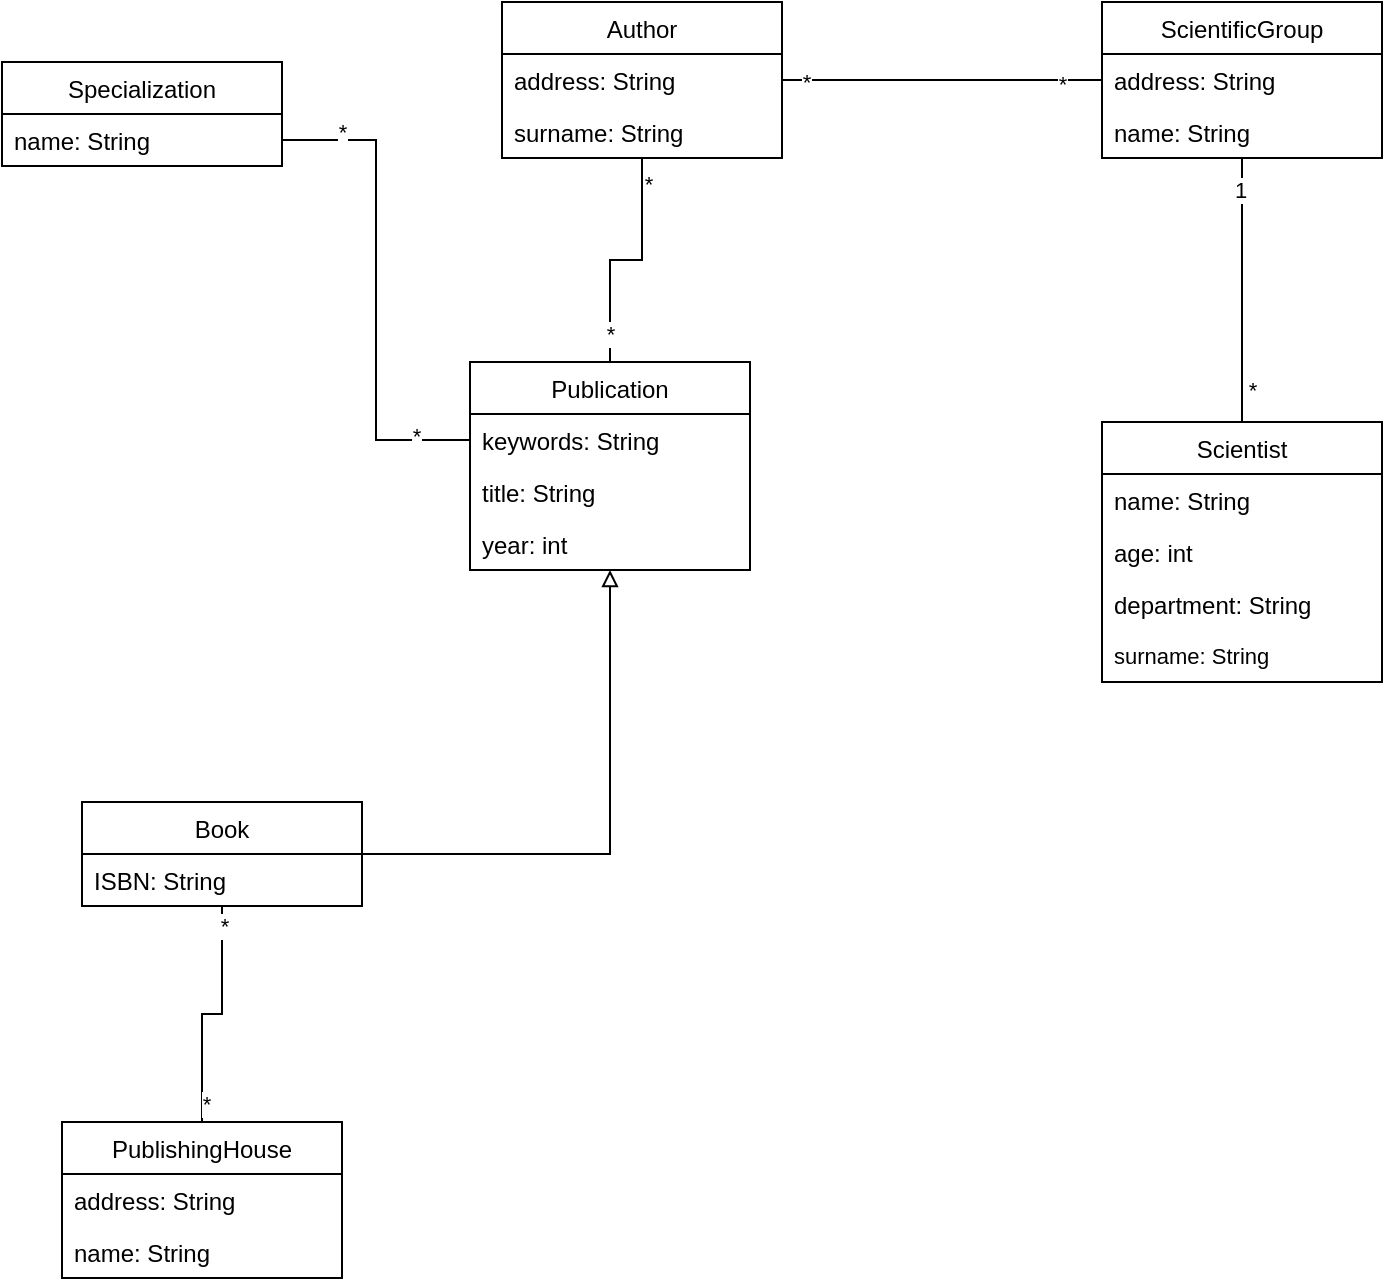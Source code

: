 <mxfile version="20.2.0" type="device"><diagram id="C5RBs43oDa-KdzZeNtuy" name="Page-1"><mxGraphModel dx="1784" dy="922" grid="1" gridSize="10" guides="1" tooltips="1" connect="1" arrows="1" fold="1" page="1" pageScale="1" pageWidth="827" pageHeight="1169" math="0" shadow="0"><root><mxCell id="WIyWlLk6GJQsqaUBKTNV-0"/><mxCell id="WIyWlLk6GJQsqaUBKTNV-1" parent="WIyWlLk6GJQsqaUBKTNV-0"/><mxCell id="pgno8IFPQTJ4bulIEo1s-76" style="edgeStyle=orthogonalEdgeStyle;shape=connector;rounded=0;orthogonalLoop=1;jettySize=auto;html=1;labelBackgroundColor=default;fontFamily=Helvetica;fontSize=11;fontColor=default;endArrow=none;endFill=0;strokeColor=default;" edge="1" parent="WIyWlLk6GJQsqaUBKTNV-1" source="pgno8IFPQTJ4bulIEo1s-36" target="pgno8IFPQTJ4bulIEo1s-40"><mxGeometry relative="1" as="geometry"/></mxCell><mxCell id="pgno8IFPQTJ4bulIEo1s-77" value="*" style="edgeLabel;html=1;align=center;verticalAlign=middle;resizable=0;points=[];fontSize=11;fontFamily=Helvetica;fontColor=default;" vertex="1" connectable="0" parent="pgno8IFPQTJ4bulIEo1s-76"><mxGeometry x="-0.849" y="-2" relative="1" as="geometry"><mxPoint as="offset"/></mxGeometry></mxCell><mxCell id="pgno8IFPQTJ4bulIEo1s-78" value="*" style="edgeLabel;html=1;align=center;verticalAlign=middle;resizable=0;points=[];fontSize=11;fontFamily=Helvetica;fontColor=default;" vertex="1" connectable="0" parent="pgno8IFPQTJ4bulIEo1s-76"><mxGeometry x="0.84" y="-1" relative="1" as="geometry"><mxPoint as="offset"/></mxGeometry></mxCell><mxCell id="pgno8IFPQTJ4bulIEo1s-36" value="PublishingHouse" style="swimlane;fontStyle=0;childLayout=stackLayout;horizontal=1;startSize=26;fillColor=none;horizontalStack=0;resizeParent=1;resizeParentMax=0;resizeLast=0;collapsible=1;marginBottom=0;" vertex="1" parent="WIyWlLk6GJQsqaUBKTNV-1"><mxGeometry x="70" y="890" width="140" height="78" as="geometry"/></mxCell><mxCell id="pgno8IFPQTJ4bulIEo1s-37" value="address: String" style="text;strokeColor=none;fillColor=none;align=left;verticalAlign=top;spacingLeft=4;spacingRight=4;overflow=hidden;rotatable=0;points=[[0,0.5],[1,0.5]];portConstraint=eastwest;" vertex="1" parent="pgno8IFPQTJ4bulIEo1s-36"><mxGeometry y="26" width="140" height="26" as="geometry"/></mxCell><mxCell id="pgno8IFPQTJ4bulIEo1s-38" value="name: String" style="text;strokeColor=none;fillColor=none;align=left;verticalAlign=top;spacingLeft=4;spacingRight=4;overflow=hidden;rotatable=0;points=[[0,0.5],[1,0.5]];portConstraint=eastwest;" vertex="1" parent="pgno8IFPQTJ4bulIEo1s-36"><mxGeometry y="52" width="140" height="26" as="geometry"/></mxCell><mxCell id="pgno8IFPQTJ4bulIEo1s-74" style="edgeStyle=orthogonalEdgeStyle;shape=connector;rounded=0;orthogonalLoop=1;jettySize=auto;html=1;labelBackgroundColor=default;fontFamily=Helvetica;fontSize=11;fontColor=default;endArrow=block;endFill=0;strokeColor=default;" edge="1" parent="WIyWlLk6GJQsqaUBKTNV-1" source="pgno8IFPQTJ4bulIEo1s-40" target="pgno8IFPQTJ4bulIEo1s-56"><mxGeometry relative="1" as="geometry"/></mxCell><mxCell id="pgno8IFPQTJ4bulIEo1s-40" value="Book" style="swimlane;fontStyle=0;childLayout=stackLayout;horizontal=1;startSize=26;fillColor=none;horizontalStack=0;resizeParent=1;resizeParentMax=0;resizeLast=0;collapsible=1;marginBottom=0;" vertex="1" parent="WIyWlLk6GJQsqaUBKTNV-1"><mxGeometry x="80" y="730" width="140" height="52" as="geometry"/></mxCell><mxCell id="pgno8IFPQTJ4bulIEo1s-41" value="ISBN: String" style="text;strokeColor=none;fillColor=none;align=left;verticalAlign=top;spacingLeft=4;spacingRight=4;overflow=hidden;rotatable=0;points=[[0,0.5],[1,0.5]];portConstraint=eastwest;" vertex="1" parent="pgno8IFPQTJ4bulIEo1s-40"><mxGeometry y="26" width="140" height="26" as="geometry"/></mxCell><mxCell id="pgno8IFPQTJ4bulIEo1s-68" style="edgeStyle=orthogonalEdgeStyle;shape=connector;rounded=0;orthogonalLoop=1;jettySize=auto;html=1;labelBackgroundColor=default;fontFamily=Helvetica;fontSize=11;fontColor=default;endArrow=none;endFill=0;strokeColor=default;" edge="1" parent="WIyWlLk6GJQsqaUBKTNV-1" source="pgno8IFPQTJ4bulIEo1s-44" target="pgno8IFPQTJ4bulIEo1s-52"><mxGeometry relative="1" as="geometry"/></mxCell><mxCell id="pgno8IFPQTJ4bulIEo1s-69" value="*" style="edgeLabel;html=1;align=center;verticalAlign=middle;resizable=0;points=[];fontSize=11;fontFamily=Helvetica;fontColor=default;" vertex="1" connectable="0" parent="pgno8IFPQTJ4bulIEo1s-68"><mxGeometry x="-0.752" y="2" relative="1" as="geometry"><mxPoint as="offset"/></mxGeometry></mxCell><mxCell id="pgno8IFPQTJ4bulIEo1s-70" value="*" style="edgeLabel;html=1;align=center;verticalAlign=middle;resizable=0;points=[];fontSize=11;fontFamily=Helvetica;fontColor=default;" vertex="1" connectable="0" parent="pgno8IFPQTJ4bulIEo1s-68"><mxGeometry x="0.854" y="1" relative="1" as="geometry"><mxPoint as="offset"/></mxGeometry></mxCell><mxCell id="pgno8IFPQTJ4bulIEo1s-44" value="ScientificGroup" style="swimlane;fontStyle=0;childLayout=stackLayout;horizontal=1;startSize=26;fillColor=none;horizontalStack=0;resizeParent=1;resizeParentMax=0;resizeLast=0;collapsible=1;marginBottom=0;" vertex="1" parent="WIyWlLk6GJQsqaUBKTNV-1"><mxGeometry x="590" y="330" width="140" height="78" as="geometry"/></mxCell><mxCell id="pgno8IFPQTJ4bulIEo1s-45" value="address: String" style="text;strokeColor=none;fillColor=none;align=left;verticalAlign=top;spacingLeft=4;spacingRight=4;overflow=hidden;rotatable=0;points=[[0,0.5],[1,0.5]];portConstraint=eastwest;" vertex="1" parent="pgno8IFPQTJ4bulIEo1s-44"><mxGeometry y="26" width="140" height="26" as="geometry"/></mxCell><mxCell id="pgno8IFPQTJ4bulIEo1s-46" value="name: String" style="text;strokeColor=none;fillColor=none;align=left;verticalAlign=top;spacingLeft=4;spacingRight=4;overflow=hidden;rotatable=0;points=[[0,0.5],[1,0.5]];portConstraint=eastwest;" vertex="1" parent="pgno8IFPQTJ4bulIEo1s-44"><mxGeometry y="52" width="140" height="26" as="geometry"/></mxCell><mxCell id="pgno8IFPQTJ4bulIEo1s-48" value="Specialization" style="swimlane;fontStyle=0;childLayout=stackLayout;horizontal=1;startSize=26;fillColor=none;horizontalStack=0;resizeParent=1;resizeParentMax=0;resizeLast=0;collapsible=1;marginBottom=0;" vertex="1" parent="WIyWlLk6GJQsqaUBKTNV-1"><mxGeometry x="40" y="360" width="140" height="52" as="geometry"/></mxCell><mxCell id="pgno8IFPQTJ4bulIEo1s-49" value="name: String" style="text;strokeColor=none;fillColor=none;align=left;verticalAlign=top;spacingLeft=4;spacingRight=4;overflow=hidden;rotatable=0;points=[[0,0.5],[1,0.5]];portConstraint=eastwest;" vertex="1" parent="pgno8IFPQTJ4bulIEo1s-48"><mxGeometry y="26" width="140" height="26" as="geometry"/></mxCell><mxCell id="pgno8IFPQTJ4bulIEo1s-71" style="edgeStyle=orthogonalEdgeStyle;shape=connector;rounded=0;orthogonalLoop=1;jettySize=auto;html=1;labelBackgroundColor=default;fontFamily=Helvetica;fontSize=11;fontColor=default;endArrow=none;endFill=0;strokeColor=default;" edge="1" parent="WIyWlLk6GJQsqaUBKTNV-1" source="pgno8IFPQTJ4bulIEo1s-52" target="pgno8IFPQTJ4bulIEo1s-56"><mxGeometry relative="1" as="geometry"><Array as="points"><mxPoint x="360" y="459"/><mxPoint x="344" y="459"/></Array></mxGeometry></mxCell><mxCell id="pgno8IFPQTJ4bulIEo1s-72" value="*" style="edgeLabel;html=1;align=center;verticalAlign=middle;resizable=0;points=[];fontSize=11;fontFamily=Helvetica;fontColor=default;" vertex="1" connectable="0" parent="pgno8IFPQTJ4bulIEo1s-71"><mxGeometry x="-0.791" y="3" relative="1" as="geometry"><mxPoint as="offset"/></mxGeometry></mxCell><mxCell id="pgno8IFPQTJ4bulIEo1s-73" value="*" style="edgeLabel;html=1;align=center;verticalAlign=middle;resizable=0;points=[];fontSize=11;fontFamily=Helvetica;fontColor=default;" vertex="1" connectable="0" parent="pgno8IFPQTJ4bulIEo1s-71"><mxGeometry x="0.765" relative="1" as="geometry"><mxPoint as="offset"/></mxGeometry></mxCell><mxCell id="pgno8IFPQTJ4bulIEo1s-52" value="Author" style="swimlane;fontStyle=0;childLayout=stackLayout;horizontal=1;startSize=26;fillColor=none;horizontalStack=0;resizeParent=1;resizeParentMax=0;resizeLast=0;collapsible=1;marginBottom=0;" vertex="1" parent="WIyWlLk6GJQsqaUBKTNV-1"><mxGeometry x="290" y="330" width="140" height="78" as="geometry"/></mxCell><mxCell id="pgno8IFPQTJ4bulIEo1s-53" value="address: String" style="text;strokeColor=none;fillColor=none;align=left;verticalAlign=top;spacingLeft=4;spacingRight=4;overflow=hidden;rotatable=0;points=[[0,0.5],[1,0.5]];portConstraint=eastwest;" vertex="1" parent="pgno8IFPQTJ4bulIEo1s-52"><mxGeometry y="26" width="140" height="26" as="geometry"/></mxCell><mxCell id="pgno8IFPQTJ4bulIEo1s-54" value="surname: String" style="text;strokeColor=none;fillColor=none;align=left;verticalAlign=top;spacingLeft=4;spacingRight=4;overflow=hidden;rotatable=0;points=[[0,0.5],[1,0.5]];portConstraint=eastwest;" vertex="1" parent="pgno8IFPQTJ4bulIEo1s-52"><mxGeometry y="52" width="140" height="26" as="geometry"/></mxCell><mxCell id="pgno8IFPQTJ4bulIEo1s-56" value="Publication" style="swimlane;fontStyle=0;childLayout=stackLayout;horizontal=1;startSize=26;fillColor=none;horizontalStack=0;resizeParent=1;resizeParentMax=0;resizeLast=0;collapsible=1;marginBottom=0;" vertex="1" parent="WIyWlLk6GJQsqaUBKTNV-1"><mxGeometry x="274" y="510" width="140" height="104" as="geometry"/></mxCell><mxCell id="pgno8IFPQTJ4bulIEo1s-57" value="keywords: String" style="text;strokeColor=none;fillColor=none;align=left;verticalAlign=top;spacingLeft=4;spacingRight=4;overflow=hidden;rotatable=0;points=[[0,0.5],[1,0.5]];portConstraint=eastwest;" vertex="1" parent="pgno8IFPQTJ4bulIEo1s-56"><mxGeometry y="26" width="140" height="26" as="geometry"/></mxCell><mxCell id="pgno8IFPQTJ4bulIEo1s-58" value="title: String" style="text;strokeColor=none;fillColor=none;align=left;verticalAlign=top;spacingLeft=4;spacingRight=4;overflow=hidden;rotatable=0;points=[[0,0.5],[1,0.5]];portConstraint=eastwest;" vertex="1" parent="pgno8IFPQTJ4bulIEo1s-56"><mxGeometry y="52" width="140" height="26" as="geometry"/></mxCell><mxCell id="pgno8IFPQTJ4bulIEo1s-59" value="year: int" style="text;strokeColor=none;fillColor=none;align=left;verticalAlign=top;spacingLeft=4;spacingRight=4;overflow=hidden;rotatable=0;points=[[0,0.5],[1,0.5]];portConstraint=eastwest;" vertex="1" parent="pgno8IFPQTJ4bulIEo1s-56"><mxGeometry y="78" width="140" height="26" as="geometry"/></mxCell><mxCell id="pgno8IFPQTJ4bulIEo1s-75" style="edgeStyle=orthogonalEdgeStyle;shape=connector;rounded=0;orthogonalLoop=1;jettySize=auto;html=1;labelBackgroundColor=default;fontFamily=Helvetica;fontSize=11;fontColor=default;endArrow=none;endFill=0;strokeColor=default;" edge="1" parent="WIyWlLk6GJQsqaUBKTNV-1" source="pgno8IFPQTJ4bulIEo1s-60" target="pgno8IFPQTJ4bulIEo1s-44"><mxGeometry relative="1" as="geometry"/></mxCell><mxCell id="pgno8IFPQTJ4bulIEo1s-81" value="*" style="edgeLabel;html=1;align=center;verticalAlign=middle;resizable=0;points=[];fontSize=11;fontFamily=Helvetica;fontColor=default;" vertex="1" connectable="0" parent="pgno8IFPQTJ4bulIEo1s-75"><mxGeometry x="-0.756" y="-5" relative="1" as="geometry"><mxPoint as="offset"/></mxGeometry></mxCell><mxCell id="pgno8IFPQTJ4bulIEo1s-82" value="1" style="edgeLabel;html=1;align=center;verticalAlign=middle;resizable=0;points=[];fontSize=11;fontFamily=Helvetica;fontColor=default;" vertex="1" connectable="0" parent="pgno8IFPQTJ4bulIEo1s-75"><mxGeometry x="0.759" y="1" relative="1" as="geometry"><mxPoint as="offset"/></mxGeometry></mxCell><mxCell id="pgno8IFPQTJ4bulIEo1s-60" value="Scientist" style="swimlane;fontStyle=0;childLayout=stackLayout;horizontal=1;startSize=26;fillColor=none;horizontalStack=0;resizeParent=1;resizeParentMax=0;resizeLast=0;collapsible=1;marginBottom=0;" vertex="1" parent="WIyWlLk6GJQsqaUBKTNV-1"><mxGeometry x="590" y="540" width="140" height="130" as="geometry"/></mxCell><mxCell id="pgno8IFPQTJ4bulIEo1s-61" value="name: String" style="text;strokeColor=none;fillColor=none;align=left;verticalAlign=top;spacingLeft=4;spacingRight=4;overflow=hidden;rotatable=0;points=[[0,0.5],[1,0.5]];portConstraint=eastwest;" vertex="1" parent="pgno8IFPQTJ4bulIEo1s-60"><mxGeometry y="26" width="140" height="26" as="geometry"/></mxCell><mxCell id="pgno8IFPQTJ4bulIEo1s-62" value="age: int" style="text;strokeColor=none;fillColor=none;align=left;verticalAlign=top;spacingLeft=4;spacingRight=4;overflow=hidden;rotatable=0;points=[[0,0.5],[1,0.5]];portConstraint=eastwest;" vertex="1" parent="pgno8IFPQTJ4bulIEo1s-60"><mxGeometry y="52" width="140" height="26" as="geometry"/></mxCell><mxCell id="pgno8IFPQTJ4bulIEo1s-63" value="department: String   &#xA;" style="text;strokeColor=none;fillColor=none;align=left;verticalAlign=top;spacingLeft=4;spacingRight=4;overflow=hidden;rotatable=0;points=[[0,0.5],[1,0.5]];portConstraint=eastwest;" vertex="1" parent="pgno8IFPQTJ4bulIEo1s-60"><mxGeometry y="78" width="140" height="26" as="geometry"/></mxCell><mxCell id="pgno8IFPQTJ4bulIEo1s-80" value="surname: String" style="text;strokeColor=none;fillColor=none;align=left;verticalAlign=top;spacingLeft=4;spacingRight=4;overflow=hidden;rotatable=0;points=[[0,0.5],[1,0.5]];portConstraint=eastwest;fontFamily=Helvetica;fontSize=11;fontColor=default;" vertex="1" parent="pgno8IFPQTJ4bulIEo1s-60"><mxGeometry y="104" width="140" height="26" as="geometry"/></mxCell><mxCell id="pgno8IFPQTJ4bulIEo1s-64" style="edgeStyle=orthogonalEdgeStyle;rounded=0;orthogonalLoop=1;jettySize=auto;html=1;endArrow=none;endFill=0;entryX=0;entryY=0.5;entryDx=0;entryDy=0;" edge="1" parent="WIyWlLk6GJQsqaUBKTNV-1" source="pgno8IFPQTJ4bulIEo1s-49" target="pgno8IFPQTJ4bulIEo1s-57"><mxGeometry relative="1" as="geometry"/></mxCell><mxCell id="pgno8IFPQTJ4bulIEo1s-65" value="*" style="edgeLabel;html=1;align=center;verticalAlign=middle;resizable=0;points=[];fontSize=11;fontFamily=Helvetica;fontColor=default;" vertex="1" connectable="0" parent="pgno8IFPQTJ4bulIEo1s-64"><mxGeometry x="-0.755" y="-1" relative="1" as="geometry"><mxPoint y="-5" as="offset"/></mxGeometry></mxCell><mxCell id="pgno8IFPQTJ4bulIEo1s-66" value="*" style="edgeLabel;html=1;align=center;verticalAlign=middle;resizable=0;points=[];fontSize=11;fontFamily=Helvetica;fontColor=default;" vertex="1" connectable="0" parent="pgno8IFPQTJ4bulIEo1s-64"><mxGeometry x="0.773" y="2" relative="1" as="geometry"><mxPoint as="offset"/></mxGeometry></mxCell></root></mxGraphModel></diagram></mxfile>